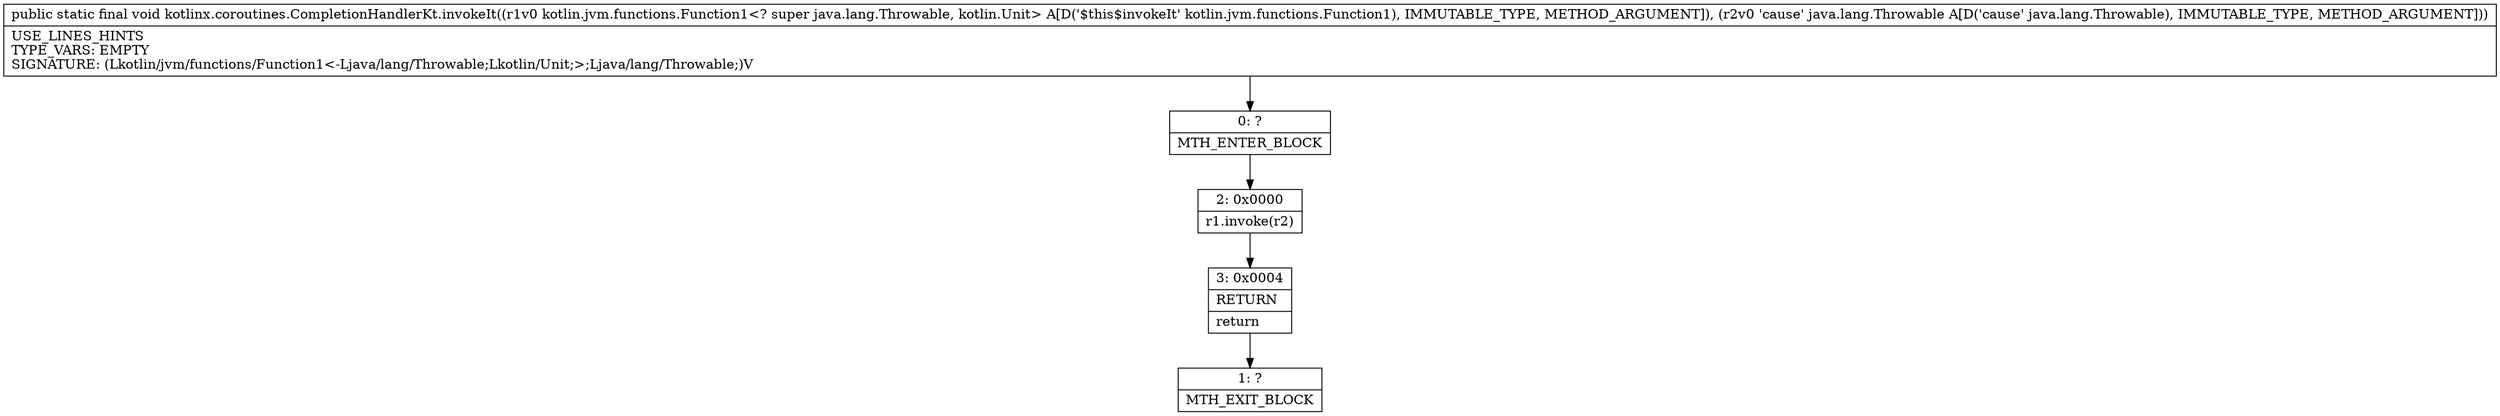 digraph "CFG forkotlinx.coroutines.CompletionHandlerKt.invokeIt(Lkotlin\/jvm\/functions\/Function1;Ljava\/lang\/Throwable;)V" {
Node_0 [shape=record,label="{0\:\ ?|MTH_ENTER_BLOCK\l}"];
Node_2 [shape=record,label="{2\:\ 0x0000|r1.invoke(r2)\l}"];
Node_3 [shape=record,label="{3\:\ 0x0004|RETURN\l|return\l}"];
Node_1 [shape=record,label="{1\:\ ?|MTH_EXIT_BLOCK\l}"];
MethodNode[shape=record,label="{public static final void kotlinx.coroutines.CompletionHandlerKt.invokeIt((r1v0 kotlin.jvm.functions.Function1\<? super java.lang.Throwable, kotlin.Unit\> A[D('$this$invokeIt' kotlin.jvm.functions.Function1), IMMUTABLE_TYPE, METHOD_ARGUMENT]), (r2v0 'cause' java.lang.Throwable A[D('cause' java.lang.Throwable), IMMUTABLE_TYPE, METHOD_ARGUMENT]))  | USE_LINES_HINTS\lTYPE_VARS: EMPTY\lSIGNATURE: (Lkotlin\/jvm\/functions\/Function1\<\-Ljava\/lang\/Throwable;Lkotlin\/Unit;\>;Ljava\/lang\/Throwable;)V\l}"];
MethodNode -> Node_0;Node_0 -> Node_2;
Node_2 -> Node_3;
Node_3 -> Node_1;
}

